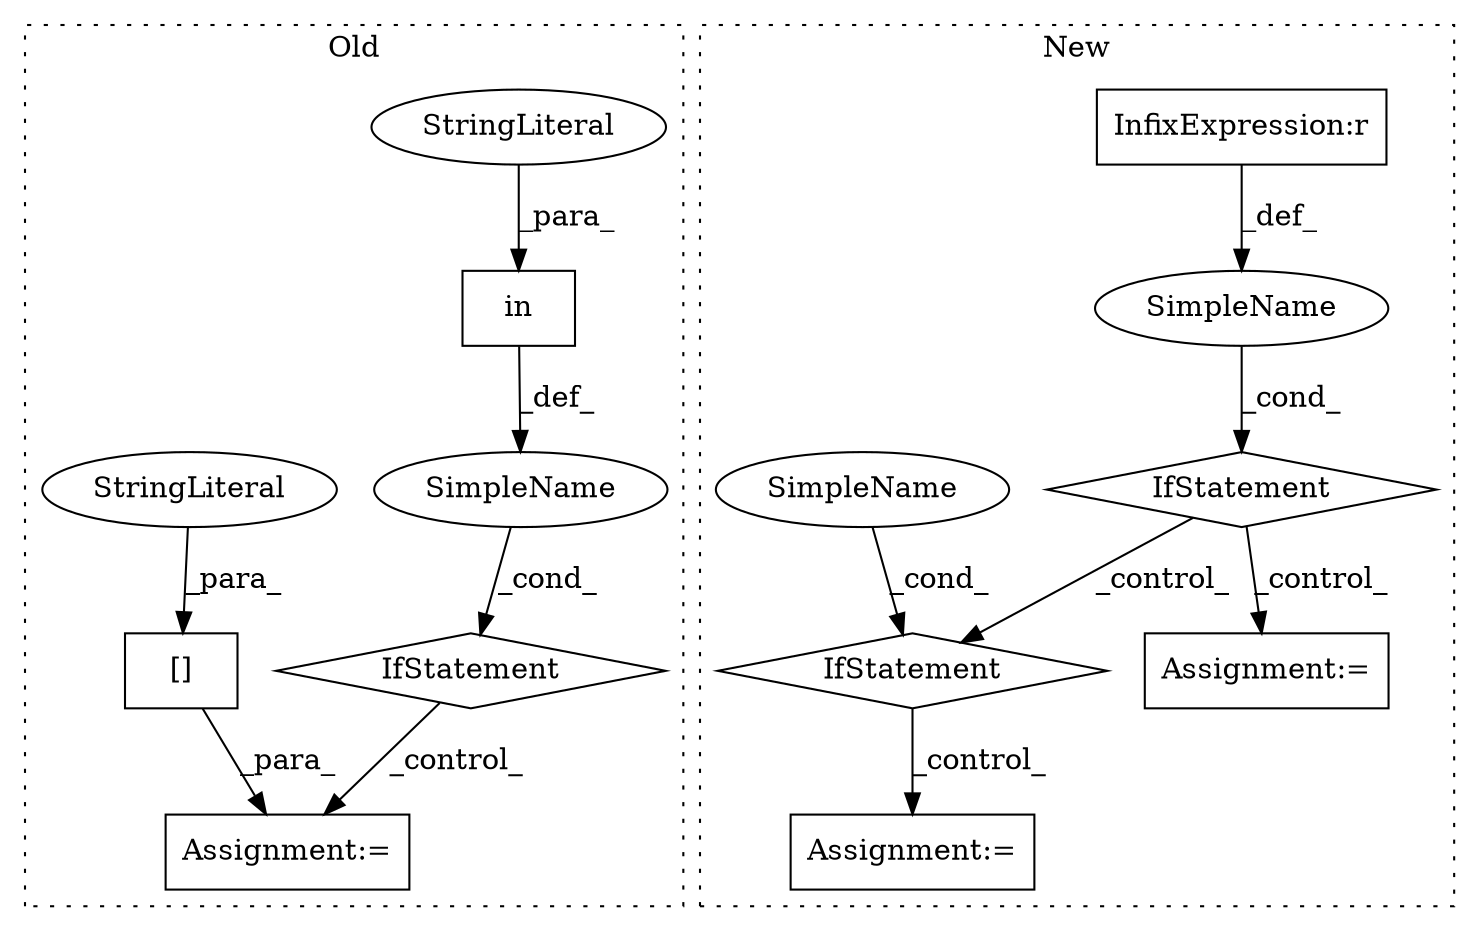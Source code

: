 digraph G {
subgraph cluster0 {
1 [label="in" a="105" s="5325" l="25" shape="box"];
3 [label="IfStatement" a="25" s="5317,5350" l="8,2" shape="diamond"];
4 [label="Assignment:=" a="7" s="5369" l="1" shape="box"];
5 [label="SimpleName" a="42" s="" l="" shape="ellipse"];
8 [label="StringLiteral" a="45" s="5325" l="11" shape="ellipse"];
9 [label="[]" a="2" s="5370,5392" l="11,1" shape="box"];
10 [label="StringLiteral" a="45" s="5381" l="11" shape="ellipse"];
label = "Old";
style="dotted";
}
subgraph cluster1 {
2 [label="IfStatement" a="25" s="6373,6448" l="4,2" shape="diamond"];
6 [label="Assignment:=" a="7" s="6472" l="1" shape="box"];
7 [label="SimpleName" a="42" s="" l="" shape="ellipse"];
11 [label="InfixExpression:r" a="27" s="6436" l="4" shape="box"];
12 [label="Assignment:=" a="7" s="6572" l="1" shape="box"];
13 [label="IfStatement" a="25" s="6489,6531" l="4,2" shape="diamond"];
14 [label="SimpleName" a="42" s="" l="" shape="ellipse"];
label = "New";
style="dotted";
}
1 -> 5 [label="_def_"];
2 -> 6 [label="_control_"];
2 -> 13 [label="_control_"];
3 -> 4 [label="_control_"];
5 -> 3 [label="_cond_"];
7 -> 2 [label="_cond_"];
8 -> 1 [label="_para_"];
9 -> 4 [label="_para_"];
10 -> 9 [label="_para_"];
11 -> 7 [label="_def_"];
13 -> 12 [label="_control_"];
14 -> 13 [label="_cond_"];
}